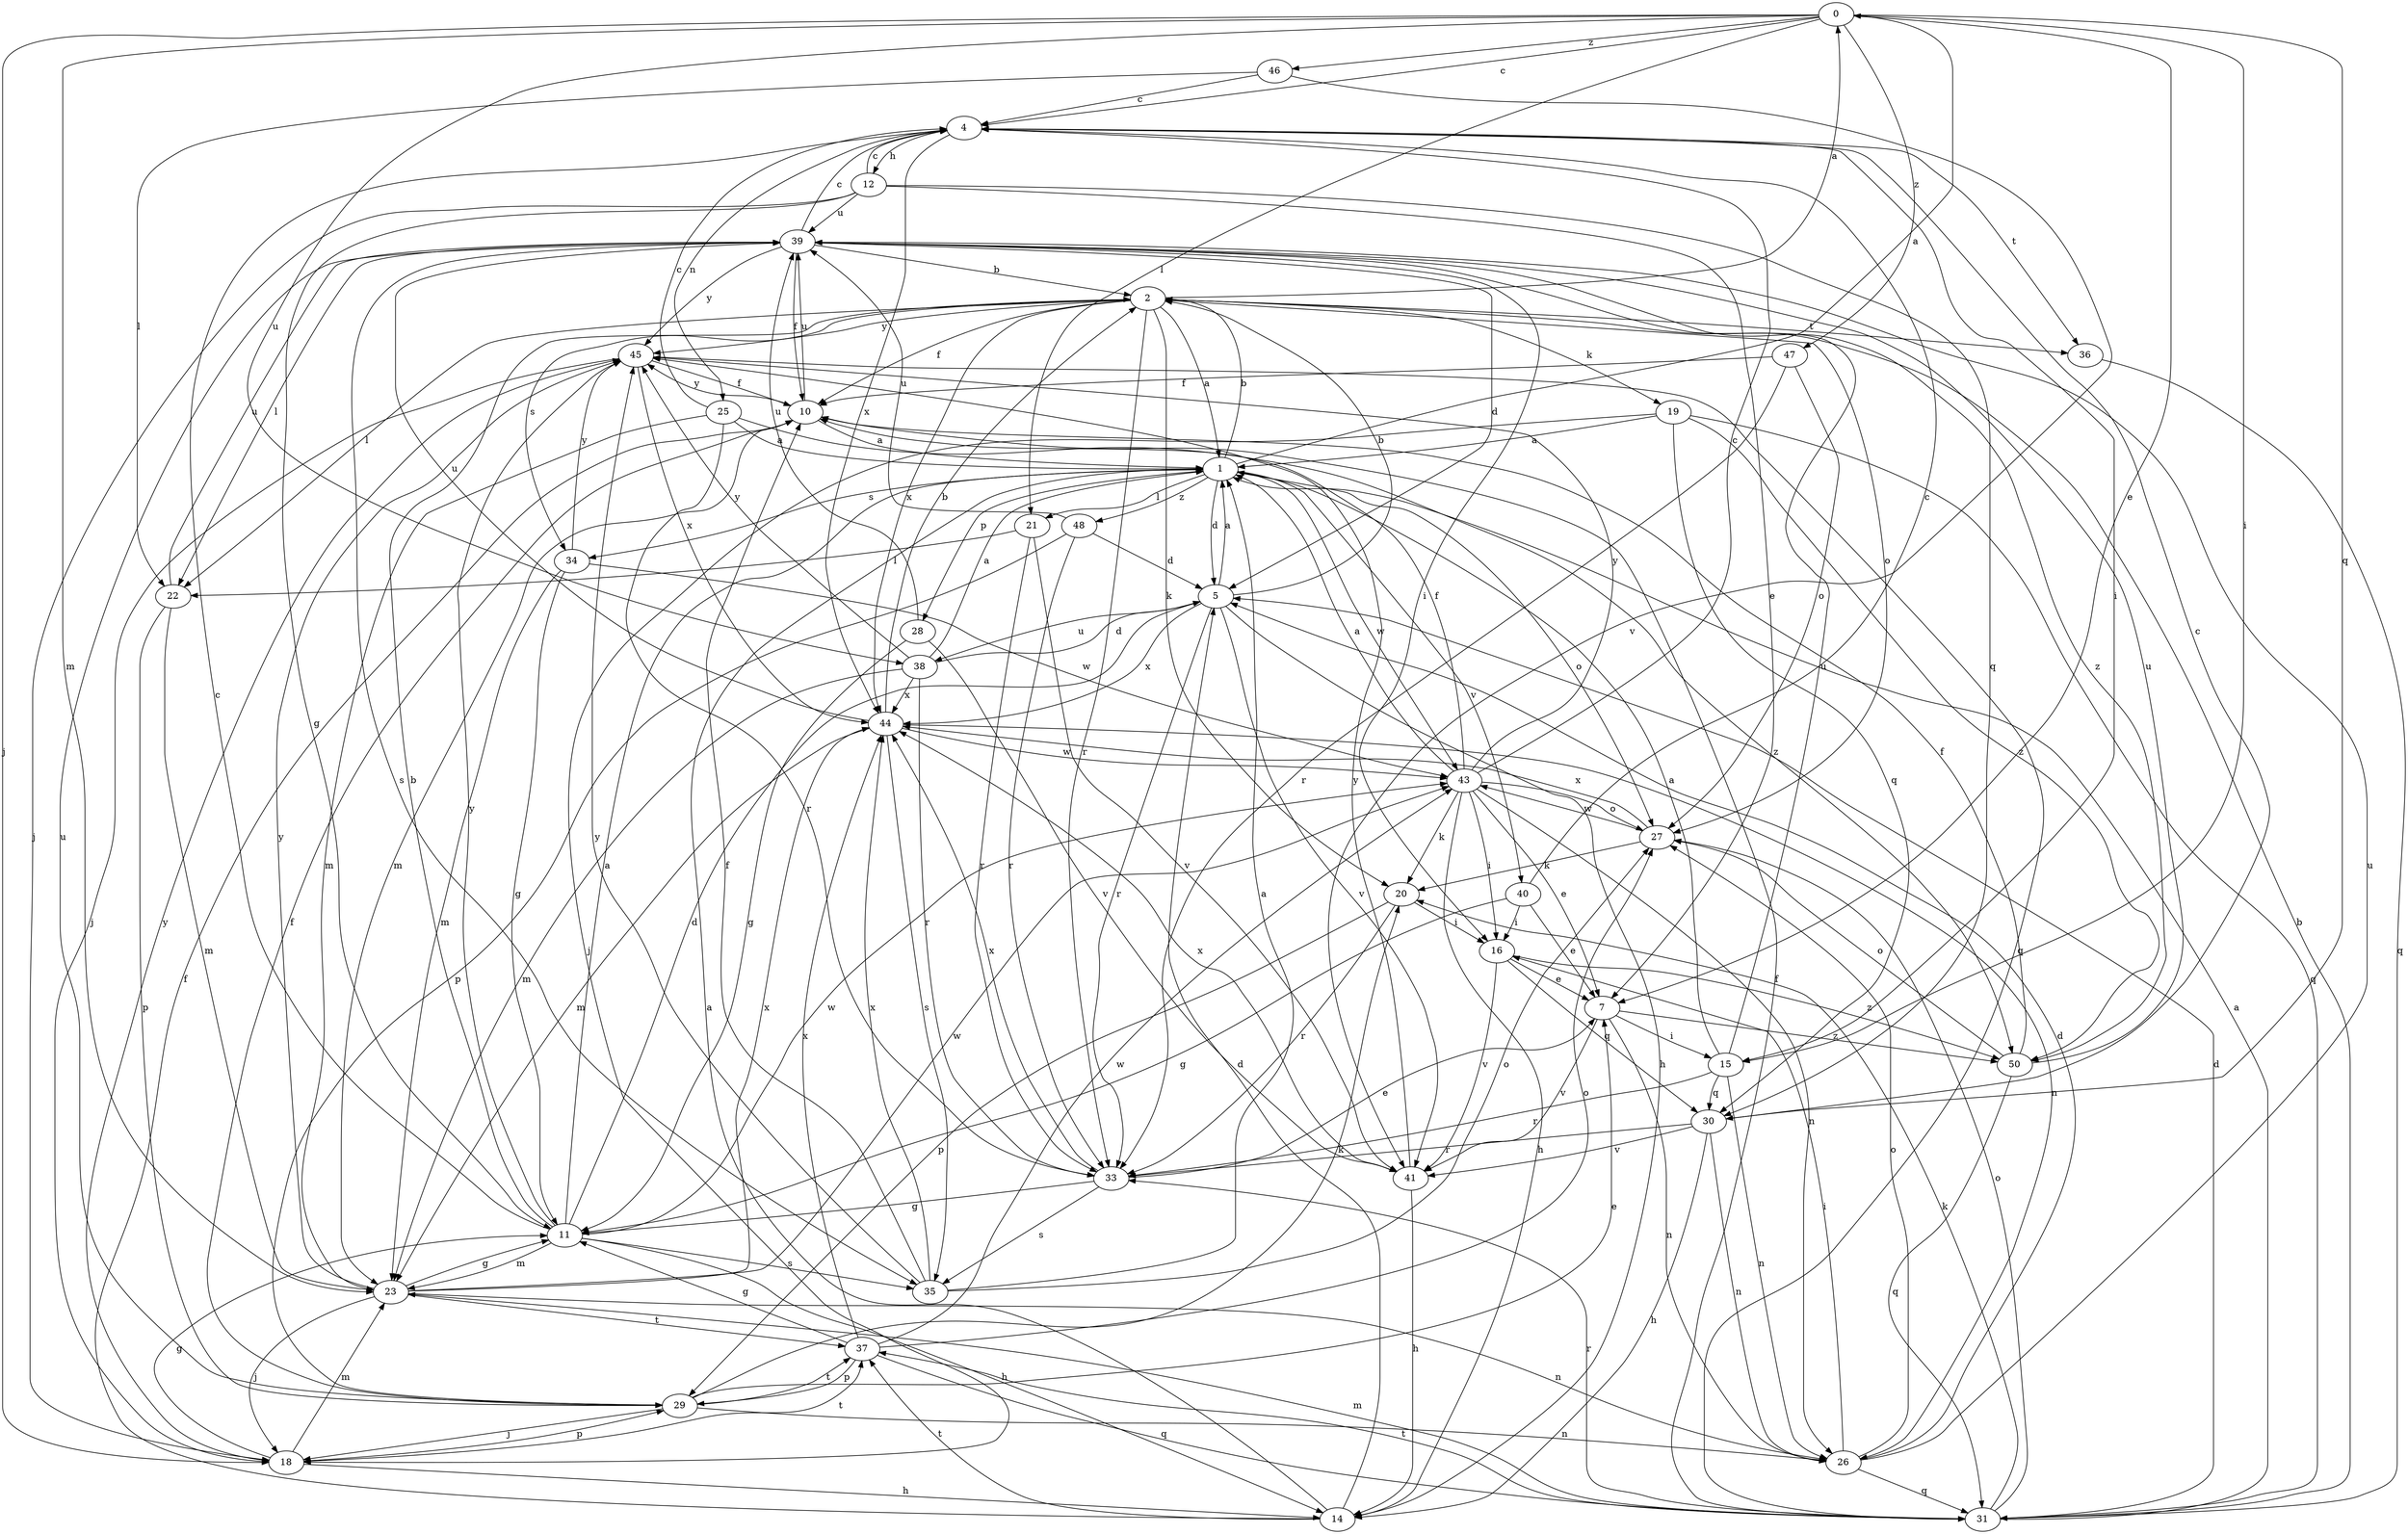 strict digraph  {
0;
1;
2;
4;
5;
7;
10;
11;
12;
14;
15;
16;
18;
19;
20;
21;
22;
23;
25;
26;
27;
28;
29;
30;
31;
33;
34;
35;
36;
37;
38;
39;
40;
41;
43;
44;
45;
46;
47;
48;
50;
0 -> 4  [label=c];
0 -> 7  [label=e];
0 -> 15  [label=i];
0 -> 18  [label=j];
0 -> 21  [label=l];
0 -> 23  [label=m];
0 -> 30  [label=q];
0 -> 38  [label=u];
0 -> 46  [label=z];
0 -> 47  [label=z];
1 -> 0  [label=a];
1 -> 2  [label=b];
1 -> 5  [label=d];
1 -> 21  [label=l];
1 -> 27  [label=o];
1 -> 28  [label=p];
1 -> 34  [label=s];
1 -> 40  [label=v];
1 -> 43  [label=w];
1 -> 48  [label=z];
2 -> 0  [label=a];
2 -> 1  [label=a];
2 -> 10  [label=f];
2 -> 19  [label=k];
2 -> 20  [label=k];
2 -> 22  [label=l];
2 -> 27  [label=o];
2 -> 33  [label=r];
2 -> 34  [label=s];
2 -> 36  [label=t];
2 -> 44  [label=x];
2 -> 45  [label=y];
4 -> 12  [label=h];
4 -> 15  [label=i];
4 -> 25  [label=n];
4 -> 36  [label=t];
4 -> 44  [label=x];
5 -> 1  [label=a];
5 -> 2  [label=b];
5 -> 14  [label=h];
5 -> 33  [label=r];
5 -> 38  [label=u];
5 -> 41  [label=v];
5 -> 44  [label=x];
7 -> 15  [label=i];
7 -> 26  [label=n];
7 -> 41  [label=v];
7 -> 50  [label=z];
10 -> 1  [label=a];
10 -> 23  [label=m];
10 -> 39  [label=u];
10 -> 45  [label=y];
11 -> 1  [label=a];
11 -> 2  [label=b];
11 -> 4  [label=c];
11 -> 5  [label=d];
11 -> 14  [label=h];
11 -> 23  [label=m];
11 -> 35  [label=s];
11 -> 43  [label=w];
11 -> 45  [label=y];
12 -> 4  [label=c];
12 -> 7  [label=e];
12 -> 11  [label=g];
12 -> 18  [label=j];
12 -> 30  [label=q];
12 -> 39  [label=u];
14 -> 1  [label=a];
14 -> 5  [label=d];
14 -> 10  [label=f];
14 -> 37  [label=t];
15 -> 1  [label=a];
15 -> 26  [label=n];
15 -> 30  [label=q];
15 -> 33  [label=r];
15 -> 39  [label=u];
16 -> 7  [label=e];
16 -> 30  [label=q];
16 -> 41  [label=v];
16 -> 50  [label=z];
18 -> 11  [label=g];
18 -> 14  [label=h];
18 -> 23  [label=m];
18 -> 29  [label=p];
18 -> 37  [label=t];
18 -> 45  [label=y];
19 -> 1  [label=a];
19 -> 18  [label=j];
19 -> 30  [label=q];
19 -> 31  [label=q];
19 -> 50  [label=z];
20 -> 16  [label=i];
20 -> 29  [label=p];
20 -> 33  [label=r];
21 -> 22  [label=l];
21 -> 33  [label=r];
21 -> 41  [label=v];
22 -> 23  [label=m];
22 -> 29  [label=p];
22 -> 39  [label=u];
23 -> 11  [label=g];
23 -> 18  [label=j];
23 -> 26  [label=n];
23 -> 37  [label=t];
23 -> 43  [label=w];
23 -> 44  [label=x];
23 -> 45  [label=y];
25 -> 1  [label=a];
25 -> 4  [label=c];
25 -> 23  [label=m];
25 -> 33  [label=r];
25 -> 50  [label=z];
26 -> 5  [label=d];
26 -> 16  [label=i];
26 -> 27  [label=o];
26 -> 31  [label=q];
26 -> 39  [label=u];
27 -> 20  [label=k];
27 -> 43  [label=w];
27 -> 44  [label=x];
28 -> 11  [label=g];
28 -> 39  [label=u];
28 -> 41  [label=v];
29 -> 7  [label=e];
29 -> 10  [label=f];
29 -> 18  [label=j];
29 -> 20  [label=k];
29 -> 26  [label=n];
29 -> 37  [label=t];
29 -> 39  [label=u];
30 -> 4  [label=c];
30 -> 14  [label=h];
30 -> 26  [label=n];
30 -> 33  [label=r];
30 -> 41  [label=v];
31 -> 1  [label=a];
31 -> 2  [label=b];
31 -> 5  [label=d];
31 -> 10  [label=f];
31 -> 20  [label=k];
31 -> 23  [label=m];
31 -> 27  [label=o];
31 -> 33  [label=r];
31 -> 37  [label=t];
33 -> 7  [label=e];
33 -> 11  [label=g];
33 -> 35  [label=s];
33 -> 44  [label=x];
34 -> 11  [label=g];
34 -> 23  [label=m];
34 -> 43  [label=w];
34 -> 45  [label=y];
35 -> 1  [label=a];
35 -> 10  [label=f];
35 -> 27  [label=o];
35 -> 44  [label=x];
35 -> 45  [label=y];
36 -> 31  [label=q];
37 -> 11  [label=g];
37 -> 27  [label=o];
37 -> 29  [label=p];
37 -> 31  [label=q];
37 -> 43  [label=w];
37 -> 44  [label=x];
38 -> 1  [label=a];
38 -> 5  [label=d];
38 -> 23  [label=m];
38 -> 33  [label=r];
38 -> 44  [label=x];
38 -> 45  [label=y];
39 -> 2  [label=b];
39 -> 4  [label=c];
39 -> 5  [label=d];
39 -> 10  [label=f];
39 -> 16  [label=i];
39 -> 22  [label=l];
39 -> 35  [label=s];
39 -> 45  [label=y];
39 -> 50  [label=z];
40 -> 4  [label=c];
40 -> 7  [label=e];
40 -> 11  [label=g];
40 -> 16  [label=i];
41 -> 14  [label=h];
41 -> 44  [label=x];
41 -> 45  [label=y];
43 -> 1  [label=a];
43 -> 4  [label=c];
43 -> 7  [label=e];
43 -> 10  [label=f];
43 -> 14  [label=h];
43 -> 16  [label=i];
43 -> 20  [label=k];
43 -> 26  [label=n];
43 -> 27  [label=o];
43 -> 45  [label=y];
44 -> 2  [label=b];
44 -> 23  [label=m];
44 -> 26  [label=n];
44 -> 35  [label=s];
44 -> 39  [label=u];
44 -> 43  [label=w];
45 -> 10  [label=f];
45 -> 18  [label=j];
45 -> 31  [label=q];
45 -> 44  [label=x];
46 -> 4  [label=c];
46 -> 22  [label=l];
46 -> 41  [label=v];
47 -> 10  [label=f];
47 -> 27  [label=o];
47 -> 33  [label=r];
48 -> 5  [label=d];
48 -> 29  [label=p];
48 -> 33  [label=r];
48 -> 39  [label=u];
50 -> 10  [label=f];
50 -> 27  [label=o];
50 -> 31  [label=q];
50 -> 39  [label=u];
}
